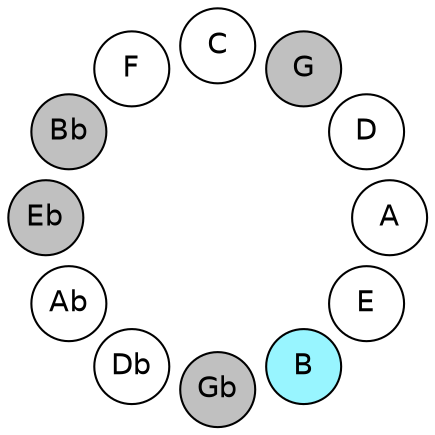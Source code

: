 
graph {

layout = circo;
mindist = .1

node [shape = circle, fontname = Helvetica, margin = 0, style = filled]
edge [style=invis]

subgraph 1 {
	E -- B -- Gb -- Db -- Ab -- Eb -- Bb -- F -- C -- G -- D -- A -- E
}

E [fillcolor = white];
B [fillcolor = cadetblue1];
Gb [fillcolor = gray];
Db [fillcolor = white];
Ab [fillcolor = white];
Eb [fillcolor = gray];
Bb [fillcolor = gray];
F [fillcolor = white];
C [fillcolor = white];
G [fillcolor = gray];
D [fillcolor = white];
A [fillcolor = white];
}
